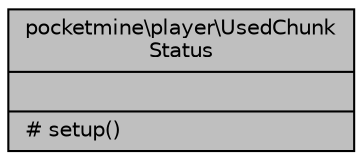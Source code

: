 digraph "pocketmine\player\UsedChunkStatus"
{
 // INTERACTIVE_SVG=YES
 // LATEX_PDF_SIZE
  edge [fontname="Helvetica",fontsize="10",labelfontname="Helvetica",labelfontsize="10"];
  node [fontname="Helvetica",fontsize="10",shape=record];
  Node1 [label="{pocketmine\\player\\UsedChunk\lStatus\n||# setup()\l}",height=0.2,width=0.4,color="black", fillcolor="grey75", style="filled", fontcolor="black",tooltip=" "];
}
